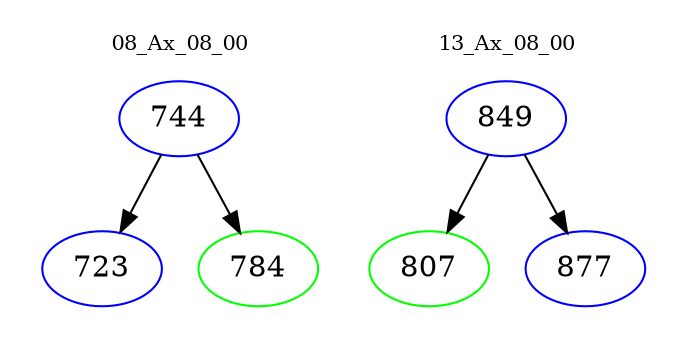 digraph{
subgraph cluster_0 {
color = white
label = "08_Ax_08_00";
fontsize=10;
T0_744 [label="744", color="blue"]
T0_744 -> T0_723 [color="black"]
T0_723 [label="723", color="blue"]
T0_744 -> T0_784 [color="black"]
T0_784 [label="784", color="green"]
}
subgraph cluster_1 {
color = white
label = "13_Ax_08_00";
fontsize=10;
T1_849 [label="849", color="blue"]
T1_849 -> T1_807 [color="black"]
T1_807 [label="807", color="green"]
T1_849 -> T1_877 [color="black"]
T1_877 [label="877", color="blue"]
}
}
